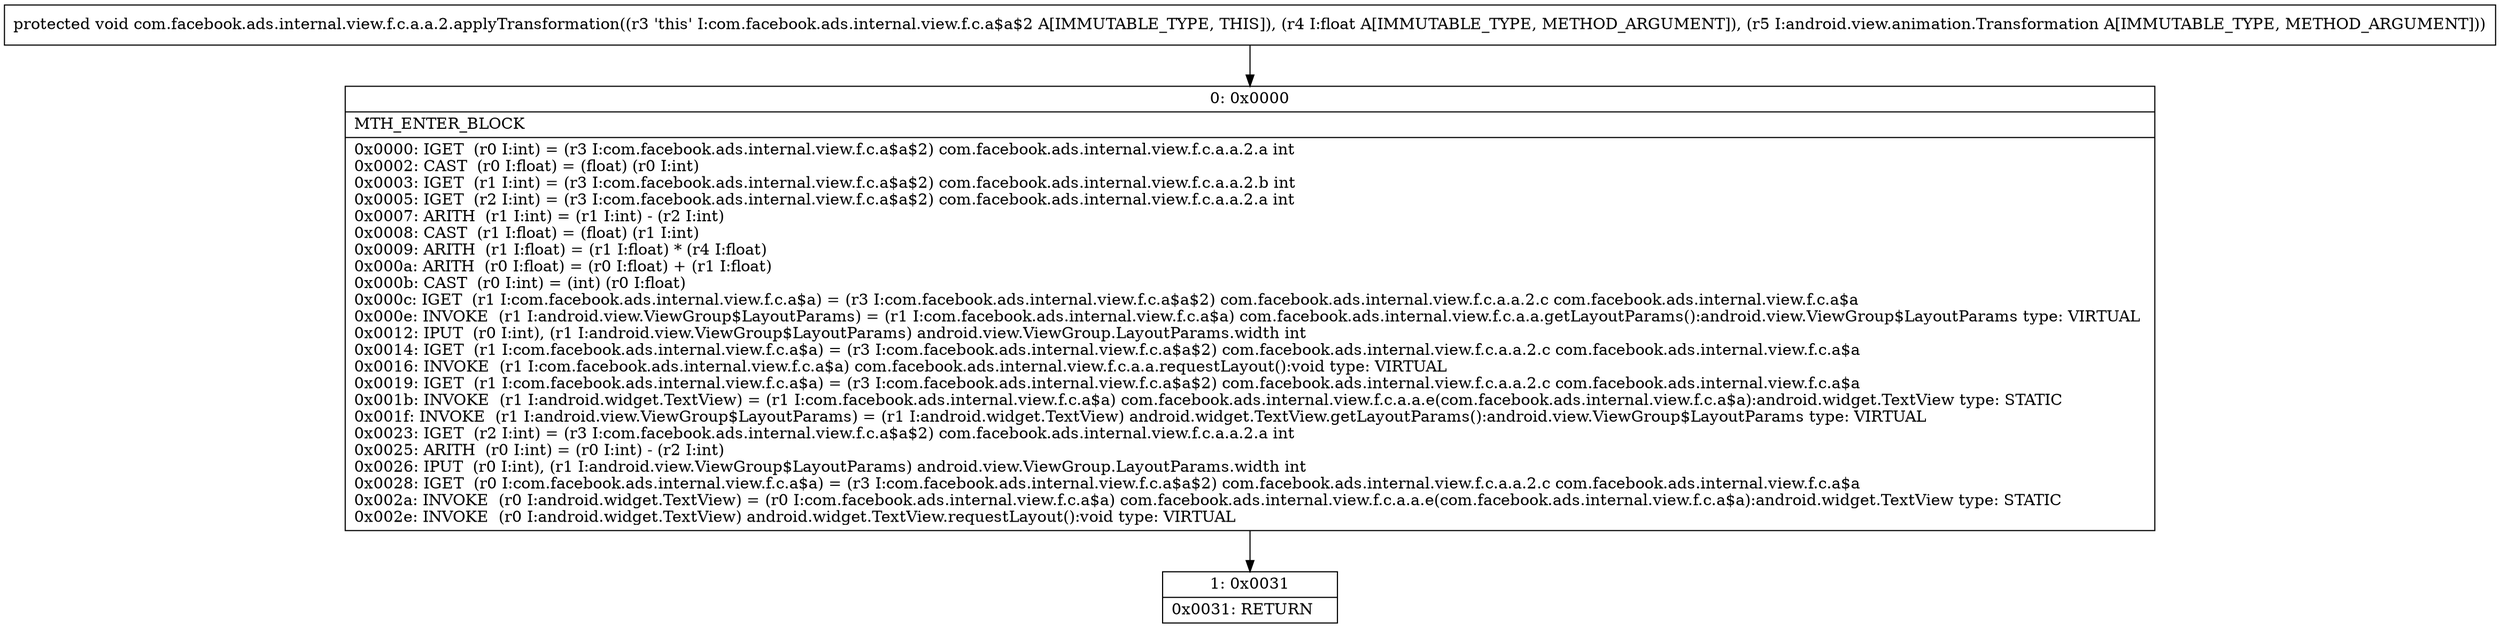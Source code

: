 digraph "CFG forcom.facebook.ads.internal.view.f.c.a.a.2.applyTransformation(FLandroid\/view\/animation\/Transformation;)V" {
Node_0 [shape=record,label="{0\:\ 0x0000|MTH_ENTER_BLOCK\l|0x0000: IGET  (r0 I:int) = (r3 I:com.facebook.ads.internal.view.f.c.a$a$2) com.facebook.ads.internal.view.f.c.a.a.2.a int \l0x0002: CAST  (r0 I:float) = (float) (r0 I:int) \l0x0003: IGET  (r1 I:int) = (r3 I:com.facebook.ads.internal.view.f.c.a$a$2) com.facebook.ads.internal.view.f.c.a.a.2.b int \l0x0005: IGET  (r2 I:int) = (r3 I:com.facebook.ads.internal.view.f.c.a$a$2) com.facebook.ads.internal.view.f.c.a.a.2.a int \l0x0007: ARITH  (r1 I:int) = (r1 I:int) \- (r2 I:int) \l0x0008: CAST  (r1 I:float) = (float) (r1 I:int) \l0x0009: ARITH  (r1 I:float) = (r1 I:float) * (r4 I:float) \l0x000a: ARITH  (r0 I:float) = (r0 I:float) + (r1 I:float) \l0x000b: CAST  (r0 I:int) = (int) (r0 I:float) \l0x000c: IGET  (r1 I:com.facebook.ads.internal.view.f.c.a$a) = (r3 I:com.facebook.ads.internal.view.f.c.a$a$2) com.facebook.ads.internal.view.f.c.a.a.2.c com.facebook.ads.internal.view.f.c.a$a \l0x000e: INVOKE  (r1 I:android.view.ViewGroup$LayoutParams) = (r1 I:com.facebook.ads.internal.view.f.c.a$a) com.facebook.ads.internal.view.f.c.a.a.getLayoutParams():android.view.ViewGroup$LayoutParams type: VIRTUAL \l0x0012: IPUT  (r0 I:int), (r1 I:android.view.ViewGroup$LayoutParams) android.view.ViewGroup.LayoutParams.width int \l0x0014: IGET  (r1 I:com.facebook.ads.internal.view.f.c.a$a) = (r3 I:com.facebook.ads.internal.view.f.c.a$a$2) com.facebook.ads.internal.view.f.c.a.a.2.c com.facebook.ads.internal.view.f.c.a$a \l0x0016: INVOKE  (r1 I:com.facebook.ads.internal.view.f.c.a$a) com.facebook.ads.internal.view.f.c.a.a.requestLayout():void type: VIRTUAL \l0x0019: IGET  (r1 I:com.facebook.ads.internal.view.f.c.a$a) = (r3 I:com.facebook.ads.internal.view.f.c.a$a$2) com.facebook.ads.internal.view.f.c.a.a.2.c com.facebook.ads.internal.view.f.c.a$a \l0x001b: INVOKE  (r1 I:android.widget.TextView) = (r1 I:com.facebook.ads.internal.view.f.c.a$a) com.facebook.ads.internal.view.f.c.a.a.e(com.facebook.ads.internal.view.f.c.a$a):android.widget.TextView type: STATIC \l0x001f: INVOKE  (r1 I:android.view.ViewGroup$LayoutParams) = (r1 I:android.widget.TextView) android.widget.TextView.getLayoutParams():android.view.ViewGroup$LayoutParams type: VIRTUAL \l0x0023: IGET  (r2 I:int) = (r3 I:com.facebook.ads.internal.view.f.c.a$a$2) com.facebook.ads.internal.view.f.c.a.a.2.a int \l0x0025: ARITH  (r0 I:int) = (r0 I:int) \- (r2 I:int) \l0x0026: IPUT  (r0 I:int), (r1 I:android.view.ViewGroup$LayoutParams) android.view.ViewGroup.LayoutParams.width int \l0x0028: IGET  (r0 I:com.facebook.ads.internal.view.f.c.a$a) = (r3 I:com.facebook.ads.internal.view.f.c.a$a$2) com.facebook.ads.internal.view.f.c.a.a.2.c com.facebook.ads.internal.view.f.c.a$a \l0x002a: INVOKE  (r0 I:android.widget.TextView) = (r0 I:com.facebook.ads.internal.view.f.c.a$a) com.facebook.ads.internal.view.f.c.a.a.e(com.facebook.ads.internal.view.f.c.a$a):android.widget.TextView type: STATIC \l0x002e: INVOKE  (r0 I:android.widget.TextView) android.widget.TextView.requestLayout():void type: VIRTUAL \l}"];
Node_1 [shape=record,label="{1\:\ 0x0031|0x0031: RETURN   \l}"];
MethodNode[shape=record,label="{protected void com.facebook.ads.internal.view.f.c.a.a.2.applyTransformation((r3 'this' I:com.facebook.ads.internal.view.f.c.a$a$2 A[IMMUTABLE_TYPE, THIS]), (r4 I:float A[IMMUTABLE_TYPE, METHOD_ARGUMENT]), (r5 I:android.view.animation.Transformation A[IMMUTABLE_TYPE, METHOD_ARGUMENT])) }"];
MethodNode -> Node_0;
Node_0 -> Node_1;
}

